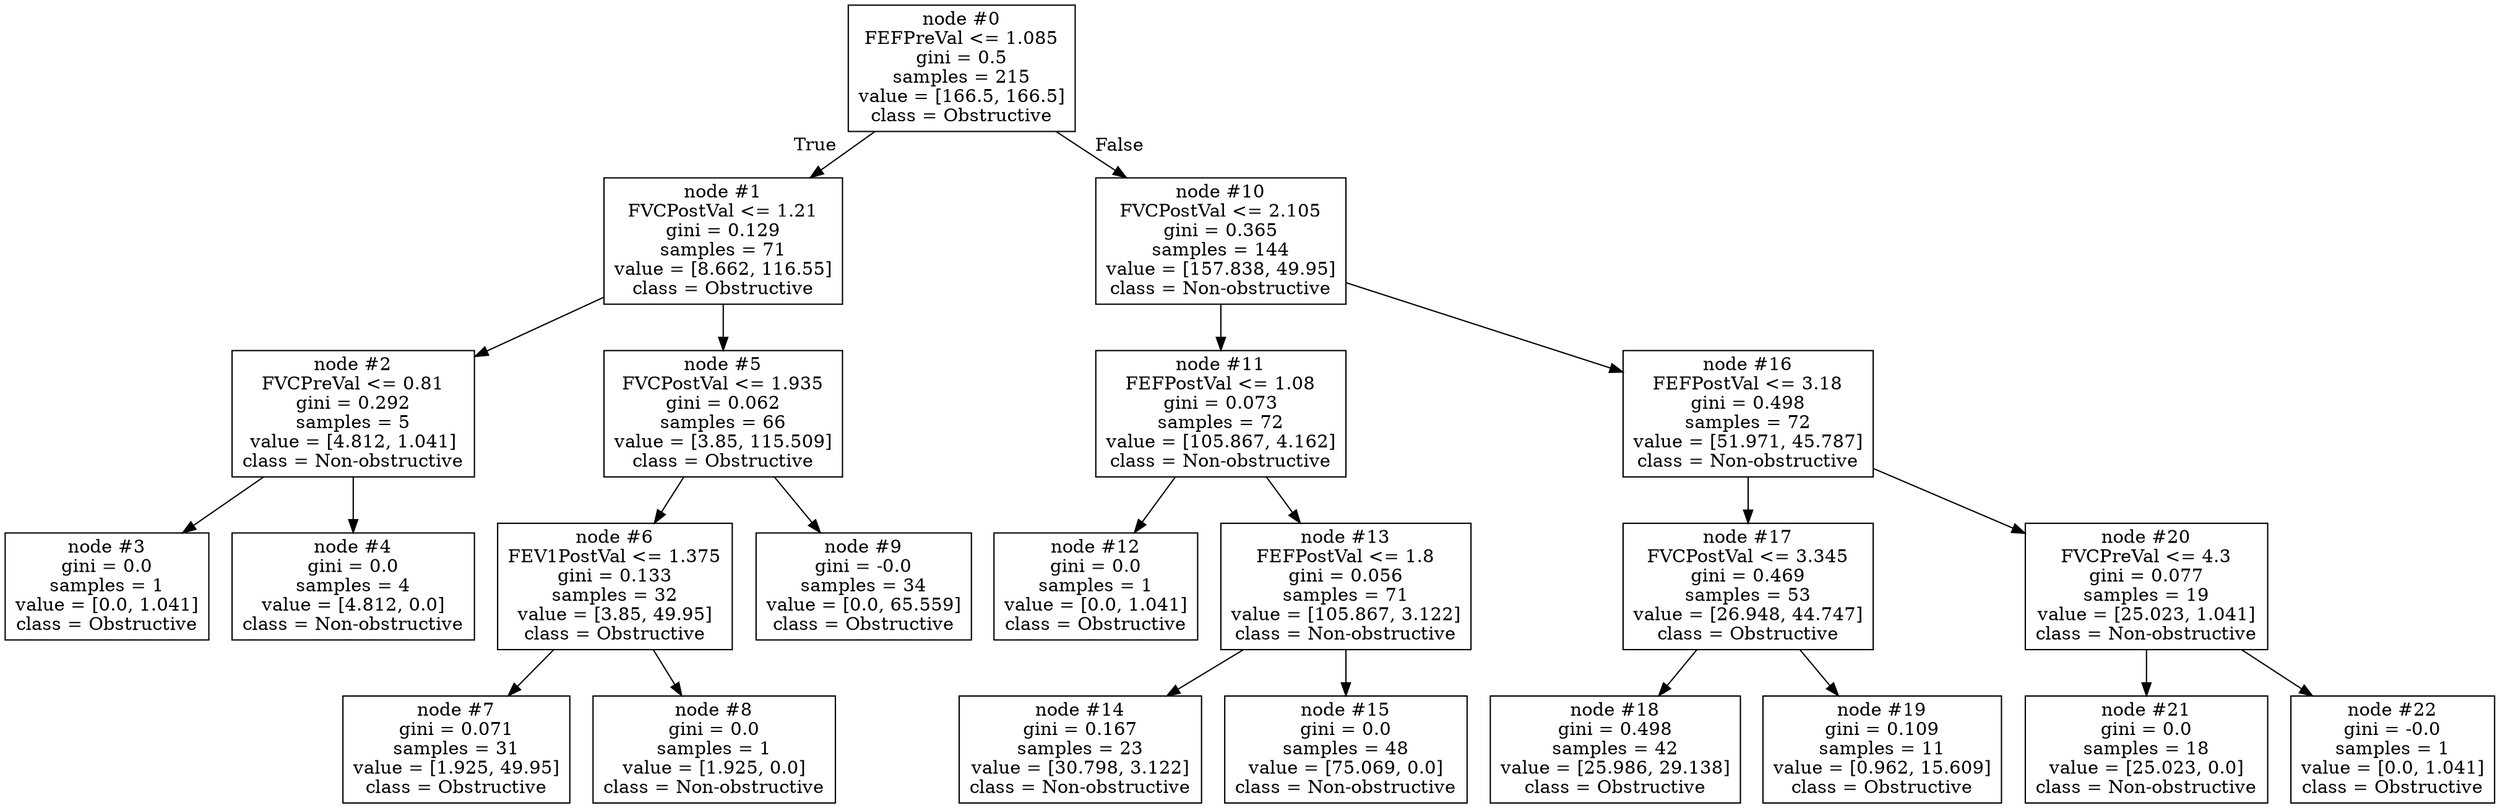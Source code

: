 digraph Tree {
node [shape=box] ;
0 [label="node #0\nFEFPreVal <= 1.085\ngini = 0.5\nsamples = 215\nvalue = [166.5, 166.5]\nclass = Obstructive"] ;
1 [label="node #1\nFVCPostVal <= 1.21\ngini = 0.129\nsamples = 71\nvalue = [8.662, 116.55]\nclass = Obstructive"] ;
0 -> 1 [labeldistance=2.5, labelangle=45, headlabel="True"] ;
2 [label="node #2\nFVCPreVal <= 0.81\ngini = 0.292\nsamples = 5\nvalue = [4.812, 1.041]\nclass = Non-obstructive"] ;
1 -> 2 ;
3 [label="node #3\ngini = 0.0\nsamples = 1\nvalue = [0.0, 1.041]\nclass = Obstructive"] ;
2 -> 3 ;
4 [label="node #4\ngini = 0.0\nsamples = 4\nvalue = [4.812, 0.0]\nclass = Non-obstructive"] ;
2 -> 4 ;
5 [label="node #5\nFVCPostVal <= 1.935\ngini = 0.062\nsamples = 66\nvalue = [3.85, 115.509]\nclass = Obstructive"] ;
1 -> 5 ;
6 [label="node #6\nFEV1PostVal <= 1.375\ngini = 0.133\nsamples = 32\nvalue = [3.85, 49.95]\nclass = Obstructive"] ;
5 -> 6 ;
7 [label="node #7\ngini = 0.071\nsamples = 31\nvalue = [1.925, 49.95]\nclass = Obstructive"] ;
6 -> 7 ;
8 [label="node #8\ngini = 0.0\nsamples = 1\nvalue = [1.925, 0.0]\nclass = Non-obstructive"] ;
6 -> 8 ;
9 [label="node #9\ngini = -0.0\nsamples = 34\nvalue = [0.0, 65.559]\nclass = Obstructive"] ;
5 -> 9 ;
10 [label="node #10\nFVCPostVal <= 2.105\ngini = 0.365\nsamples = 144\nvalue = [157.838, 49.95]\nclass = Non-obstructive"] ;
0 -> 10 [labeldistance=2.5, labelangle=-45, headlabel="False"] ;
11 [label="node #11\nFEFPostVal <= 1.08\ngini = 0.073\nsamples = 72\nvalue = [105.867, 4.162]\nclass = Non-obstructive"] ;
10 -> 11 ;
12 [label="node #12\ngini = 0.0\nsamples = 1\nvalue = [0.0, 1.041]\nclass = Obstructive"] ;
11 -> 12 ;
13 [label="node #13\nFEFPostVal <= 1.8\ngini = 0.056\nsamples = 71\nvalue = [105.867, 3.122]\nclass = Non-obstructive"] ;
11 -> 13 ;
14 [label="node #14\ngini = 0.167\nsamples = 23\nvalue = [30.798, 3.122]\nclass = Non-obstructive"] ;
13 -> 14 ;
15 [label="node #15\ngini = 0.0\nsamples = 48\nvalue = [75.069, 0.0]\nclass = Non-obstructive"] ;
13 -> 15 ;
16 [label="node #16\nFEFPostVal <= 3.18\ngini = 0.498\nsamples = 72\nvalue = [51.971, 45.787]\nclass = Non-obstructive"] ;
10 -> 16 ;
17 [label="node #17\nFVCPostVal <= 3.345\ngini = 0.469\nsamples = 53\nvalue = [26.948, 44.747]\nclass = Obstructive"] ;
16 -> 17 ;
18 [label="node #18\ngini = 0.498\nsamples = 42\nvalue = [25.986, 29.138]\nclass = Obstructive"] ;
17 -> 18 ;
19 [label="node #19\ngini = 0.109\nsamples = 11\nvalue = [0.962, 15.609]\nclass = Obstructive"] ;
17 -> 19 ;
20 [label="node #20\nFVCPreVal <= 4.3\ngini = 0.077\nsamples = 19\nvalue = [25.023, 1.041]\nclass = Non-obstructive"] ;
16 -> 20 ;
21 [label="node #21\ngini = 0.0\nsamples = 18\nvalue = [25.023, 0.0]\nclass = Non-obstructive"] ;
20 -> 21 ;
22 [label="node #22\ngini = -0.0\nsamples = 1\nvalue = [0.0, 1.041]\nclass = Obstructive"] ;
20 -> 22 ;
}